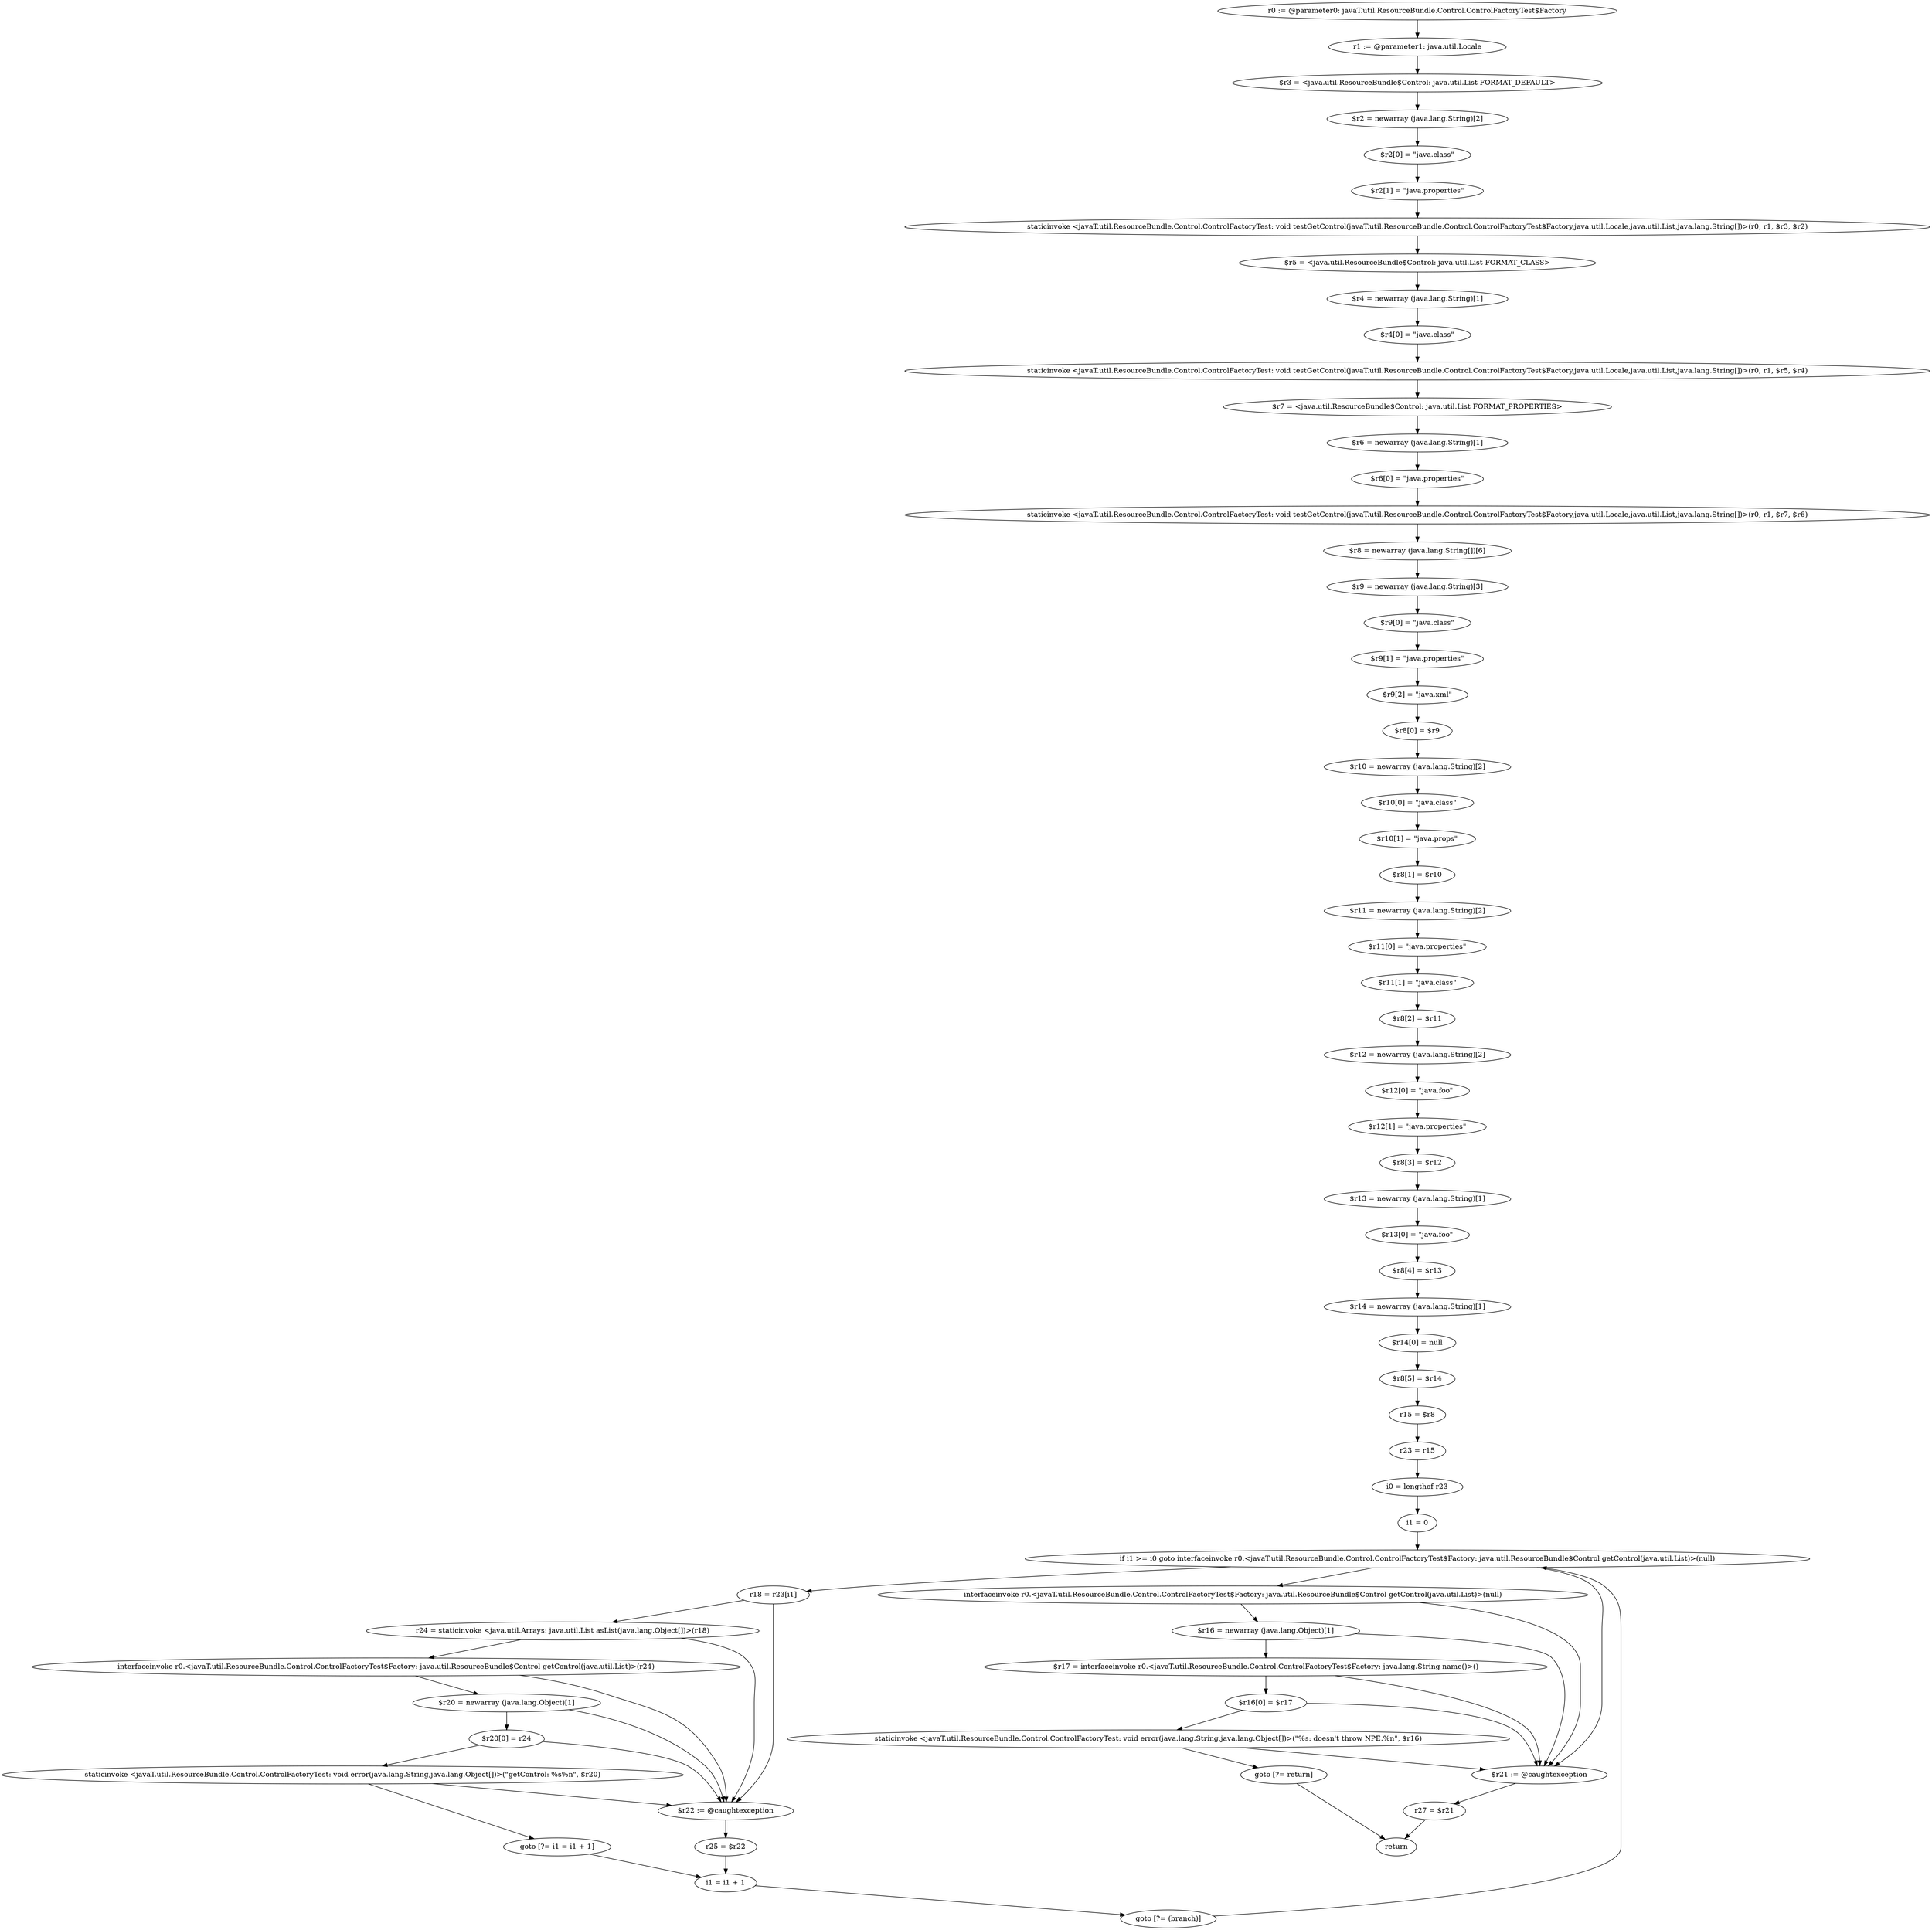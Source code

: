 digraph "unitGraph" {
    "r0 := @parameter0: javaT.util.ResourceBundle.Control.ControlFactoryTest$Factory"
    "r1 := @parameter1: java.util.Locale"
    "$r3 = <java.util.ResourceBundle$Control: java.util.List FORMAT_DEFAULT>"
    "$r2 = newarray (java.lang.String)[2]"
    "$r2[0] = \"java.class\""
    "$r2[1] = \"java.properties\""
    "staticinvoke <javaT.util.ResourceBundle.Control.ControlFactoryTest: void testGetControl(javaT.util.ResourceBundle.Control.ControlFactoryTest$Factory,java.util.Locale,java.util.List,java.lang.String[])>(r0, r1, $r3, $r2)"
    "$r5 = <java.util.ResourceBundle$Control: java.util.List FORMAT_CLASS>"
    "$r4 = newarray (java.lang.String)[1]"
    "$r4[0] = \"java.class\""
    "staticinvoke <javaT.util.ResourceBundle.Control.ControlFactoryTest: void testGetControl(javaT.util.ResourceBundle.Control.ControlFactoryTest$Factory,java.util.Locale,java.util.List,java.lang.String[])>(r0, r1, $r5, $r4)"
    "$r7 = <java.util.ResourceBundle$Control: java.util.List FORMAT_PROPERTIES>"
    "$r6 = newarray (java.lang.String)[1]"
    "$r6[0] = \"java.properties\""
    "staticinvoke <javaT.util.ResourceBundle.Control.ControlFactoryTest: void testGetControl(javaT.util.ResourceBundle.Control.ControlFactoryTest$Factory,java.util.Locale,java.util.List,java.lang.String[])>(r0, r1, $r7, $r6)"
    "$r8 = newarray (java.lang.String[])[6]"
    "$r9 = newarray (java.lang.String)[3]"
    "$r9[0] = \"java.class\""
    "$r9[1] = \"java.properties\""
    "$r9[2] = \"java.xml\""
    "$r8[0] = $r9"
    "$r10 = newarray (java.lang.String)[2]"
    "$r10[0] = \"java.class\""
    "$r10[1] = \"java.props\""
    "$r8[1] = $r10"
    "$r11 = newarray (java.lang.String)[2]"
    "$r11[0] = \"java.properties\""
    "$r11[1] = \"java.class\""
    "$r8[2] = $r11"
    "$r12 = newarray (java.lang.String)[2]"
    "$r12[0] = \"java.foo\""
    "$r12[1] = \"java.properties\""
    "$r8[3] = $r12"
    "$r13 = newarray (java.lang.String)[1]"
    "$r13[0] = \"java.foo\""
    "$r8[4] = $r13"
    "$r14 = newarray (java.lang.String)[1]"
    "$r14[0] = null"
    "$r8[5] = $r14"
    "r15 = $r8"
    "r23 = r15"
    "i0 = lengthof r23"
    "i1 = 0"
    "if i1 >= i0 goto interfaceinvoke r0.<javaT.util.ResourceBundle.Control.ControlFactoryTest$Factory: java.util.ResourceBundle$Control getControl(java.util.List)>(null)"
    "r18 = r23[i1]"
    "r24 = staticinvoke <java.util.Arrays: java.util.List asList(java.lang.Object[])>(r18)"
    "interfaceinvoke r0.<javaT.util.ResourceBundle.Control.ControlFactoryTest$Factory: java.util.ResourceBundle$Control getControl(java.util.List)>(r24)"
    "$r20 = newarray (java.lang.Object)[1]"
    "$r20[0] = r24"
    "staticinvoke <javaT.util.ResourceBundle.Control.ControlFactoryTest: void error(java.lang.String,java.lang.Object[])>(\"getControl: %s%n\", $r20)"
    "goto [?= i1 = i1 + 1]"
    "$r22 := @caughtexception"
    "r25 = $r22"
    "i1 = i1 + 1"
    "goto [?= (branch)]"
    "interfaceinvoke r0.<javaT.util.ResourceBundle.Control.ControlFactoryTest$Factory: java.util.ResourceBundle$Control getControl(java.util.List)>(null)"
    "$r16 = newarray (java.lang.Object)[1]"
    "$r17 = interfaceinvoke r0.<javaT.util.ResourceBundle.Control.ControlFactoryTest$Factory: java.lang.String name()>()"
    "$r16[0] = $r17"
    "staticinvoke <javaT.util.ResourceBundle.Control.ControlFactoryTest: void error(java.lang.String,java.lang.Object[])>(\"%s: doesn\'t throw NPE.%n\", $r16)"
    "goto [?= return]"
    "$r21 := @caughtexception"
    "r27 = $r21"
    "return"
    "r0 := @parameter0: javaT.util.ResourceBundle.Control.ControlFactoryTest$Factory"->"r1 := @parameter1: java.util.Locale";
    "r1 := @parameter1: java.util.Locale"->"$r3 = <java.util.ResourceBundle$Control: java.util.List FORMAT_DEFAULT>";
    "$r3 = <java.util.ResourceBundle$Control: java.util.List FORMAT_DEFAULT>"->"$r2 = newarray (java.lang.String)[2]";
    "$r2 = newarray (java.lang.String)[2]"->"$r2[0] = \"java.class\"";
    "$r2[0] = \"java.class\""->"$r2[1] = \"java.properties\"";
    "$r2[1] = \"java.properties\""->"staticinvoke <javaT.util.ResourceBundle.Control.ControlFactoryTest: void testGetControl(javaT.util.ResourceBundle.Control.ControlFactoryTest$Factory,java.util.Locale,java.util.List,java.lang.String[])>(r0, r1, $r3, $r2)";
    "staticinvoke <javaT.util.ResourceBundle.Control.ControlFactoryTest: void testGetControl(javaT.util.ResourceBundle.Control.ControlFactoryTest$Factory,java.util.Locale,java.util.List,java.lang.String[])>(r0, r1, $r3, $r2)"->"$r5 = <java.util.ResourceBundle$Control: java.util.List FORMAT_CLASS>";
    "$r5 = <java.util.ResourceBundle$Control: java.util.List FORMAT_CLASS>"->"$r4 = newarray (java.lang.String)[1]";
    "$r4 = newarray (java.lang.String)[1]"->"$r4[0] = \"java.class\"";
    "$r4[0] = \"java.class\""->"staticinvoke <javaT.util.ResourceBundle.Control.ControlFactoryTest: void testGetControl(javaT.util.ResourceBundle.Control.ControlFactoryTest$Factory,java.util.Locale,java.util.List,java.lang.String[])>(r0, r1, $r5, $r4)";
    "staticinvoke <javaT.util.ResourceBundle.Control.ControlFactoryTest: void testGetControl(javaT.util.ResourceBundle.Control.ControlFactoryTest$Factory,java.util.Locale,java.util.List,java.lang.String[])>(r0, r1, $r5, $r4)"->"$r7 = <java.util.ResourceBundle$Control: java.util.List FORMAT_PROPERTIES>";
    "$r7 = <java.util.ResourceBundle$Control: java.util.List FORMAT_PROPERTIES>"->"$r6 = newarray (java.lang.String)[1]";
    "$r6 = newarray (java.lang.String)[1]"->"$r6[0] = \"java.properties\"";
    "$r6[0] = \"java.properties\""->"staticinvoke <javaT.util.ResourceBundle.Control.ControlFactoryTest: void testGetControl(javaT.util.ResourceBundle.Control.ControlFactoryTest$Factory,java.util.Locale,java.util.List,java.lang.String[])>(r0, r1, $r7, $r6)";
    "staticinvoke <javaT.util.ResourceBundle.Control.ControlFactoryTest: void testGetControl(javaT.util.ResourceBundle.Control.ControlFactoryTest$Factory,java.util.Locale,java.util.List,java.lang.String[])>(r0, r1, $r7, $r6)"->"$r8 = newarray (java.lang.String[])[6]";
    "$r8 = newarray (java.lang.String[])[6]"->"$r9 = newarray (java.lang.String)[3]";
    "$r9 = newarray (java.lang.String)[3]"->"$r9[0] = \"java.class\"";
    "$r9[0] = \"java.class\""->"$r9[1] = \"java.properties\"";
    "$r9[1] = \"java.properties\""->"$r9[2] = \"java.xml\"";
    "$r9[2] = \"java.xml\""->"$r8[0] = $r9";
    "$r8[0] = $r9"->"$r10 = newarray (java.lang.String)[2]";
    "$r10 = newarray (java.lang.String)[2]"->"$r10[0] = \"java.class\"";
    "$r10[0] = \"java.class\""->"$r10[1] = \"java.props\"";
    "$r10[1] = \"java.props\""->"$r8[1] = $r10";
    "$r8[1] = $r10"->"$r11 = newarray (java.lang.String)[2]";
    "$r11 = newarray (java.lang.String)[2]"->"$r11[0] = \"java.properties\"";
    "$r11[0] = \"java.properties\""->"$r11[1] = \"java.class\"";
    "$r11[1] = \"java.class\""->"$r8[2] = $r11";
    "$r8[2] = $r11"->"$r12 = newarray (java.lang.String)[2]";
    "$r12 = newarray (java.lang.String)[2]"->"$r12[0] = \"java.foo\"";
    "$r12[0] = \"java.foo\""->"$r12[1] = \"java.properties\"";
    "$r12[1] = \"java.properties\""->"$r8[3] = $r12";
    "$r8[3] = $r12"->"$r13 = newarray (java.lang.String)[1]";
    "$r13 = newarray (java.lang.String)[1]"->"$r13[0] = \"java.foo\"";
    "$r13[0] = \"java.foo\""->"$r8[4] = $r13";
    "$r8[4] = $r13"->"$r14 = newarray (java.lang.String)[1]";
    "$r14 = newarray (java.lang.String)[1]"->"$r14[0] = null";
    "$r14[0] = null"->"$r8[5] = $r14";
    "$r8[5] = $r14"->"r15 = $r8";
    "r15 = $r8"->"r23 = r15";
    "r23 = r15"->"i0 = lengthof r23";
    "i0 = lengthof r23"->"i1 = 0";
    "i1 = 0"->"if i1 >= i0 goto interfaceinvoke r0.<javaT.util.ResourceBundle.Control.ControlFactoryTest$Factory: java.util.ResourceBundle$Control getControl(java.util.List)>(null)";
    "if i1 >= i0 goto interfaceinvoke r0.<javaT.util.ResourceBundle.Control.ControlFactoryTest$Factory: java.util.ResourceBundle$Control getControl(java.util.List)>(null)"->"r18 = r23[i1]";
    "if i1 >= i0 goto interfaceinvoke r0.<javaT.util.ResourceBundle.Control.ControlFactoryTest$Factory: java.util.ResourceBundle$Control getControl(java.util.List)>(null)"->"interfaceinvoke r0.<javaT.util.ResourceBundle.Control.ControlFactoryTest$Factory: java.util.ResourceBundle$Control getControl(java.util.List)>(null)";
    "if i1 >= i0 goto interfaceinvoke r0.<javaT.util.ResourceBundle.Control.ControlFactoryTest$Factory: java.util.ResourceBundle$Control getControl(java.util.List)>(null)"->"$r21 := @caughtexception";
    "r18 = r23[i1]"->"r24 = staticinvoke <java.util.Arrays: java.util.List asList(java.lang.Object[])>(r18)";
    "r18 = r23[i1]"->"$r22 := @caughtexception";
    "r24 = staticinvoke <java.util.Arrays: java.util.List asList(java.lang.Object[])>(r18)"->"interfaceinvoke r0.<javaT.util.ResourceBundle.Control.ControlFactoryTest$Factory: java.util.ResourceBundle$Control getControl(java.util.List)>(r24)";
    "r24 = staticinvoke <java.util.Arrays: java.util.List asList(java.lang.Object[])>(r18)"->"$r22 := @caughtexception";
    "interfaceinvoke r0.<javaT.util.ResourceBundle.Control.ControlFactoryTest$Factory: java.util.ResourceBundle$Control getControl(java.util.List)>(r24)"->"$r20 = newarray (java.lang.Object)[1]";
    "interfaceinvoke r0.<javaT.util.ResourceBundle.Control.ControlFactoryTest$Factory: java.util.ResourceBundle$Control getControl(java.util.List)>(r24)"->"$r22 := @caughtexception";
    "$r20 = newarray (java.lang.Object)[1]"->"$r20[0] = r24";
    "$r20 = newarray (java.lang.Object)[1]"->"$r22 := @caughtexception";
    "$r20[0] = r24"->"staticinvoke <javaT.util.ResourceBundle.Control.ControlFactoryTest: void error(java.lang.String,java.lang.Object[])>(\"getControl: %s%n\", $r20)";
    "$r20[0] = r24"->"$r22 := @caughtexception";
    "staticinvoke <javaT.util.ResourceBundle.Control.ControlFactoryTest: void error(java.lang.String,java.lang.Object[])>(\"getControl: %s%n\", $r20)"->"goto [?= i1 = i1 + 1]";
    "staticinvoke <javaT.util.ResourceBundle.Control.ControlFactoryTest: void error(java.lang.String,java.lang.Object[])>(\"getControl: %s%n\", $r20)"->"$r22 := @caughtexception";
    "goto [?= i1 = i1 + 1]"->"i1 = i1 + 1";
    "$r22 := @caughtexception"->"r25 = $r22";
    "r25 = $r22"->"i1 = i1 + 1";
    "i1 = i1 + 1"->"goto [?= (branch)]";
    "goto [?= (branch)]"->"if i1 >= i0 goto interfaceinvoke r0.<javaT.util.ResourceBundle.Control.ControlFactoryTest$Factory: java.util.ResourceBundle$Control getControl(java.util.List)>(null)";
    "interfaceinvoke r0.<javaT.util.ResourceBundle.Control.ControlFactoryTest$Factory: java.util.ResourceBundle$Control getControl(java.util.List)>(null)"->"$r16 = newarray (java.lang.Object)[1]";
    "interfaceinvoke r0.<javaT.util.ResourceBundle.Control.ControlFactoryTest$Factory: java.util.ResourceBundle$Control getControl(java.util.List)>(null)"->"$r21 := @caughtexception";
    "$r16 = newarray (java.lang.Object)[1]"->"$r17 = interfaceinvoke r0.<javaT.util.ResourceBundle.Control.ControlFactoryTest$Factory: java.lang.String name()>()";
    "$r16 = newarray (java.lang.Object)[1]"->"$r21 := @caughtexception";
    "$r17 = interfaceinvoke r0.<javaT.util.ResourceBundle.Control.ControlFactoryTest$Factory: java.lang.String name()>()"->"$r16[0] = $r17";
    "$r17 = interfaceinvoke r0.<javaT.util.ResourceBundle.Control.ControlFactoryTest$Factory: java.lang.String name()>()"->"$r21 := @caughtexception";
    "$r16[0] = $r17"->"staticinvoke <javaT.util.ResourceBundle.Control.ControlFactoryTest: void error(java.lang.String,java.lang.Object[])>(\"%s: doesn\'t throw NPE.%n\", $r16)";
    "$r16[0] = $r17"->"$r21 := @caughtexception";
    "staticinvoke <javaT.util.ResourceBundle.Control.ControlFactoryTest: void error(java.lang.String,java.lang.Object[])>(\"%s: doesn\'t throw NPE.%n\", $r16)"->"goto [?= return]";
    "staticinvoke <javaT.util.ResourceBundle.Control.ControlFactoryTest: void error(java.lang.String,java.lang.Object[])>(\"%s: doesn\'t throw NPE.%n\", $r16)"->"$r21 := @caughtexception";
    "goto [?= return]"->"return";
    "$r21 := @caughtexception"->"r27 = $r21";
    "r27 = $r21"->"return";
}
